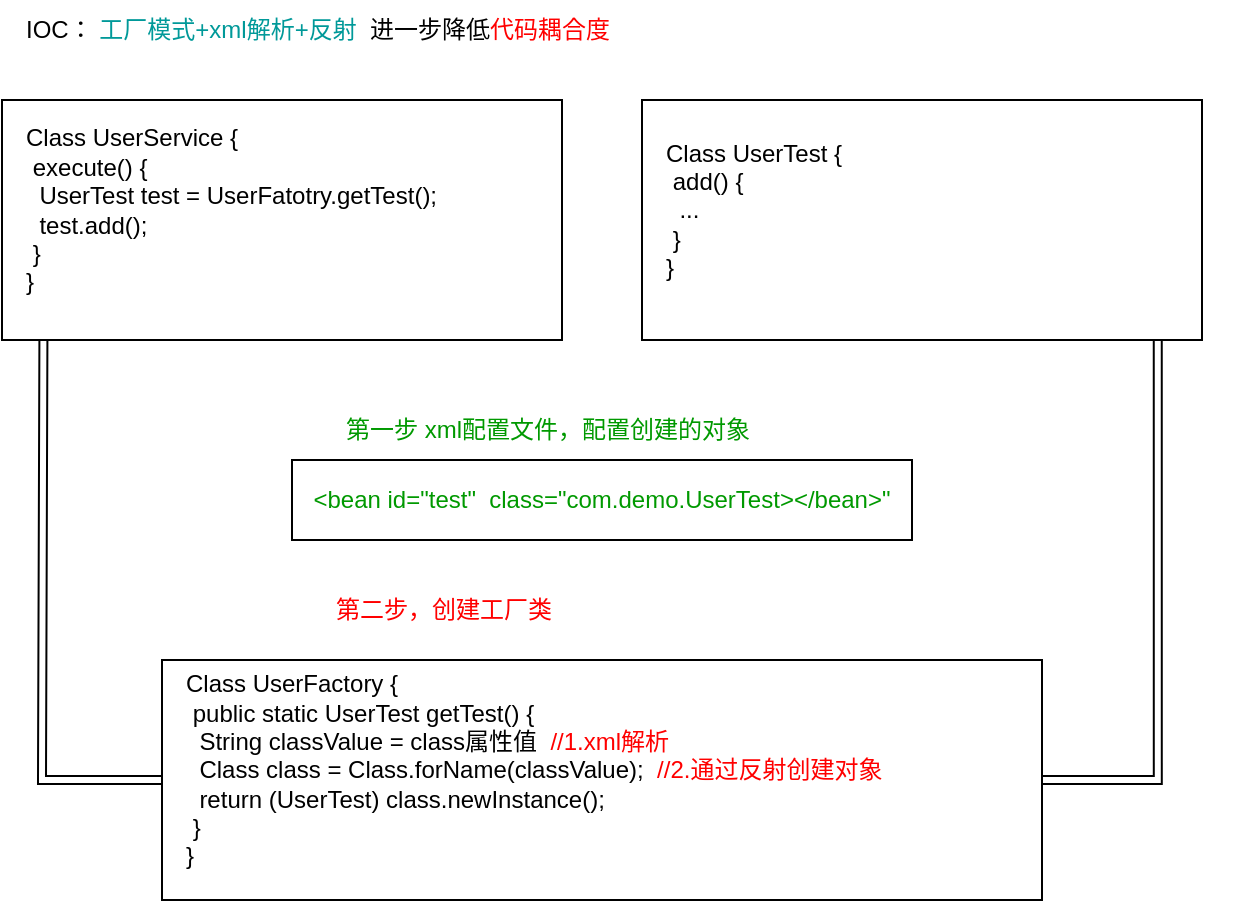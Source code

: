 <mxfile version="19.0.0" type="github">
  <diagram id="Mx2ZPpZzNwmy2C0N_lsZ" name="Page-1">
    <mxGraphModel dx="671" dy="447" grid="1" gridSize="10" guides="1" tooltips="1" connect="1" arrows="1" fold="1" page="1" pageScale="1" pageWidth="827" pageHeight="1169" math="0" shadow="0">
      <root>
        <mxCell id="0" />
        <mxCell id="1" parent="0" />
        <mxCell id="KWYVmYZcoU-j6bElMORJ-14" style="edgeStyle=orthogonalEdgeStyle;rounded=0;orthogonalLoop=1;jettySize=auto;html=1;entryX=0;entryY=0.5;entryDx=0;entryDy=0;fontColor=#FF0000;shape=link;exitX=0.074;exitY=0.996;exitDx=0;exitDy=0;exitPerimeter=0;" parent="1" source="KWYVmYZcoU-j6bElMORJ-1" target="KWYVmYZcoU-j6bElMORJ-9" edge="1">
          <mxGeometry relative="1" as="geometry">
            <Array as="points">
              <mxPoint x="101" y="211" />
              <mxPoint x="100" y="211" />
              <mxPoint x="100" y="430" />
            </Array>
          </mxGeometry>
        </mxCell>
        <mxCell id="KWYVmYZcoU-j6bElMORJ-1" value="" style="rounded=0;whiteSpace=wrap;html=1;" parent="1" vertex="1">
          <mxGeometry x="80" y="90" width="280" height="120" as="geometry" />
        </mxCell>
        <mxCell id="KWYVmYZcoU-j6bElMORJ-4" value="&lt;div style=&quot;&quot;&gt;&lt;span style=&quot;background-color: initial;&quot;&gt;Class UserService {&lt;/span&gt;&lt;/div&gt;&lt;div style=&quot;&quot;&gt;&lt;span style=&quot;background-color: initial;&quot;&gt;&lt;span style=&quot;white-space: pre;&quot;&gt;	&lt;/span&gt;execute() {&lt;/span&gt;&lt;/div&gt;&lt;div style=&quot;&quot;&gt;&lt;span style=&quot;background-color: initial;&quot;&gt;&lt;span style=&quot;white-space: pre;&quot;&gt;	&lt;/span&gt;&lt;span style=&quot;white-space: pre;&quot;&gt;	&lt;/span&gt;UserTest test = UserFatotry.getTest();&lt;/span&gt;&lt;/div&gt;&lt;div style=&quot;&quot;&gt;&lt;span style=&quot;background-color: initial;&quot;&gt;&lt;span style=&quot;white-space: pre;&quot;&gt;	&lt;/span&gt;&lt;span style=&quot;white-space: pre;&quot;&gt;	&lt;/span&gt;test.add();&lt;br&gt;&lt;/span&gt;&lt;/div&gt;&lt;div style=&quot;&quot;&gt;&lt;span style=&quot;background-color: initial;&quot;&gt;&lt;span style=&quot;white-space: pre;&quot;&gt;	&lt;/span&gt;}&lt;br&gt;&lt;/span&gt;&lt;/div&gt;&lt;div style=&quot;&quot;&gt;&lt;span style=&quot;background-color: initial;&quot;&gt;}&lt;/span&gt;&lt;/div&gt;" style="text;html=1;strokeColor=none;fillColor=none;align=left;verticalAlign=middle;whiteSpace=wrap;rounded=0;" parent="1" vertex="1">
          <mxGeometry x="90" y="110" width="290" height="70" as="geometry" />
        </mxCell>
        <mxCell id="KWYVmYZcoU-j6bElMORJ-20" style="edgeStyle=orthogonalEdgeStyle;shape=link;rounded=0;orthogonalLoop=1;jettySize=auto;html=1;entryX=1;entryY=0.5;entryDx=0;entryDy=0;fontColor=#FF0000;exitX=0.921;exitY=0.998;exitDx=0;exitDy=0;exitPerimeter=0;" parent="1" source="KWYVmYZcoU-j6bElMORJ-7" target="KWYVmYZcoU-j6bElMORJ-9" edge="1">
          <mxGeometry relative="1" as="geometry">
            <Array as="points">
              <mxPoint x="658" y="430" />
            </Array>
          </mxGeometry>
        </mxCell>
        <mxCell id="KWYVmYZcoU-j6bElMORJ-7" value="" style="rounded=0;whiteSpace=wrap;html=1;" parent="1" vertex="1">
          <mxGeometry x="400" y="90" width="280" height="120" as="geometry" />
        </mxCell>
        <mxCell id="KWYVmYZcoU-j6bElMORJ-8" value="&lt;div style=&quot;&quot;&gt;&lt;span style=&quot;background-color: initial;&quot;&gt;Class UserTest {&lt;/span&gt;&lt;/div&gt;&lt;div style=&quot;&quot;&gt;&lt;span style=&quot;background-color: initial;&quot;&gt;&lt;span style=&quot;white-space: pre;&quot;&gt;	&lt;/span&gt;add() {&lt;/span&gt;&lt;/div&gt;&lt;div style=&quot;&quot;&gt;&lt;span style=&quot;background-color: initial;&quot;&gt;&lt;span style=&quot;white-space: pre;&quot;&gt;	&lt;/span&gt;&lt;span style=&quot;white-space: pre;&quot;&gt;	&lt;/span&gt;...&lt;/span&gt;&lt;/div&gt;&lt;div style=&quot;&quot;&gt;&lt;span style=&quot;background-color: initial;&quot;&gt;&lt;span style=&quot;white-space: pre;&quot;&gt;	&lt;/span&gt;}&lt;br&gt;&lt;/span&gt;&lt;/div&gt;&lt;div style=&quot;&quot;&gt;&lt;span style=&quot;background-color: initial;&quot;&gt;}&lt;/span&gt;&lt;/div&gt;" style="text;html=1;strokeColor=none;fillColor=none;align=left;verticalAlign=middle;whiteSpace=wrap;rounded=0;" parent="1" vertex="1">
          <mxGeometry x="410" y="110" width="290" height="70" as="geometry" />
        </mxCell>
        <mxCell id="KWYVmYZcoU-j6bElMORJ-9" value="" style="rounded=0;whiteSpace=wrap;html=1;" parent="1" vertex="1">
          <mxGeometry x="160" y="370" width="440" height="120" as="geometry" />
        </mxCell>
        <mxCell id="KWYVmYZcoU-j6bElMORJ-10" value="&lt;div style=&quot;&quot;&gt;&lt;span style=&quot;background-color: initial;&quot;&gt;Class UserFactory {&lt;/span&gt;&lt;/div&gt;&lt;div style=&quot;&quot;&gt;&lt;span style=&quot;background-color: initial;&quot;&gt;&lt;span style=&quot;white-space: pre;&quot;&gt;	&lt;/span&gt;public static UserTest getTest() {&lt;/span&gt;&lt;/div&gt;&lt;div style=&quot;&quot;&gt;&lt;span style=&quot;background-color: initial;&quot;&gt;&lt;span style=&quot;white-space: pre;&quot;&gt;	&lt;/span&gt;&lt;span style=&quot;white-space: pre;&quot;&gt;	&lt;/span&gt;String classValue = class属性值 &lt;span style=&quot;white-space: pre;&quot;&gt;	&lt;/span&gt;&lt;font color=&quot;#ff0000&quot;&gt;//1.xml解析&lt;/font&gt;&lt;/span&gt;&lt;/div&gt;&lt;div style=&quot;&quot;&gt;&lt;span style=&quot;background-color: initial;&quot;&gt;&lt;span style=&quot;white-space: pre;&quot;&gt;	&lt;/span&gt;&lt;span style=&quot;white-space: pre;&quot;&gt;	&lt;/span&gt;Class class = Class.forName(classValue); &lt;span style=&quot;white-space: pre;&quot;&gt;	&lt;/span&gt;&lt;font color=&quot;#ff0000&quot;&gt;//2.通过反射创建对象&lt;/font&gt;&lt;br&gt;&lt;/span&gt;&lt;/div&gt;&lt;div style=&quot;&quot;&gt;&lt;span style=&quot;background-color: initial;&quot;&gt;&lt;span style=&quot;white-space: pre;&quot;&gt;	&lt;/span&gt;&lt;span style=&quot;white-space: pre;&quot;&gt;	&lt;/span&gt;return (UserTest) class.newInstance();&lt;br&gt;&lt;/span&gt;&lt;/div&gt;&lt;div style=&quot;&quot;&gt;&lt;span style=&quot;background-color: initial;&quot;&gt;&lt;span style=&quot;white-space: pre;&quot;&gt;	&lt;/span&gt;}&lt;br&gt;&lt;/span&gt;&lt;/div&gt;&lt;div style=&quot;&quot;&gt;&lt;span style=&quot;background-color: initial;&quot;&gt;}&lt;/span&gt;&lt;/div&gt;" style="text;html=1;strokeColor=none;fillColor=none;align=left;verticalAlign=middle;whiteSpace=wrap;rounded=0;" parent="1" vertex="1">
          <mxGeometry x="170" y="390" width="410" height="70" as="geometry" />
        </mxCell>
        <mxCell id="KWYVmYZcoU-j6bElMORJ-11" value="&lt;font color=&quot;#009900&quot;&gt;&amp;lt;bean id=&quot;test&quot;&amp;nbsp; class=&quot;com.demo.UserTest&amp;gt;&amp;lt;/bean&amp;gt;&quot;&lt;/font&gt;" style="rounded=0;whiteSpace=wrap;html=1;" parent="1" vertex="1">
          <mxGeometry x="225" y="270" width="310" height="40" as="geometry" />
        </mxCell>
        <mxCell id="KWYVmYZcoU-j6bElMORJ-12" value="第一步 xml配置文件，配置创建的对象" style="text;html=1;strokeColor=none;fillColor=none;align=left;verticalAlign=middle;whiteSpace=wrap;rounded=0;fontColor=#009900;" parent="1" vertex="1">
          <mxGeometry x="250" y="240" width="270" height="30" as="geometry" />
        </mxCell>
        <mxCell id="KWYVmYZcoU-j6bElMORJ-13" value="&lt;font color=&quot;#ff0000&quot;&gt;第二步，创建工厂类&lt;/font&gt;" style="text;html=1;strokeColor=none;fillColor=none;align=left;verticalAlign=middle;whiteSpace=wrap;rounded=0;fontColor=#009900;" parent="1" vertex="1">
          <mxGeometry x="245" y="330" width="270" height="30" as="geometry" />
        </mxCell>
        <mxCell id="KWYVmYZcoU-j6bElMORJ-21" value="&lt;font color=&quot;#000000&quot;&gt;IOC：&amp;nbsp;&lt;/font&gt;&lt;font color=&quot;#009999&quot;&gt;工厂模式+xml解析+反射&lt;/font&gt;&lt;font color=&quot;#000000&quot;&gt;&amp;nbsp; 进一步降低&lt;/font&gt;代码耦合度" style="text;html=1;strokeColor=none;fillColor=none;align=left;verticalAlign=middle;whiteSpace=wrap;rounded=0;fontColor=#FF0000;" parent="1" vertex="1">
          <mxGeometry x="90" y="40" width="300" height="30" as="geometry" />
        </mxCell>
      </root>
    </mxGraphModel>
  </diagram>
</mxfile>
